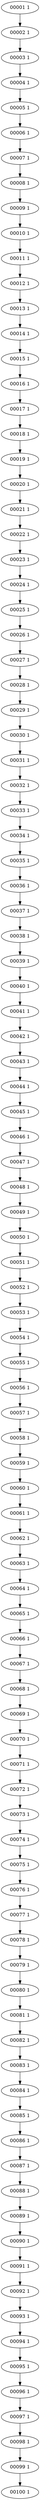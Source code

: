 digraph test_tree {
00001 [label=" 00001 1 "];00002 [label=" 00002 1 "];00001 -> 00002;
00002 [label=" 00002 1 "];00003 [label=" 00003 1 "];00002 -> 00003;
00003 [label=" 00003 1 "];00004 [label=" 00004 1 "];00003 -> 00004;
00004 [label=" 00004 1 "];00005 [label=" 00005 1 "];00004 -> 00005;
00005 [label=" 00005 1 "];00006 [label=" 00006 1 "];00005 -> 00006;
00006 [label=" 00006 1 "];00007 [label=" 00007 1 "];00006 -> 00007;
00007 [label=" 00007 1 "];00008 [label=" 00008 1 "];00007 -> 00008;
00008 [label=" 00008 1 "];00009 [label=" 00009 1 "];00008 -> 00009;
00009 [label=" 00009 1 "];00010 [label=" 00010 1 "];00009 -> 00010;
00010 [label=" 00010 1 "];00011 [label=" 00011 1 "];00010 -> 00011;
00011 [label=" 00011 1 "];00012 [label=" 00012 1 "];00011 -> 00012;
00012 [label=" 00012 1 "];00013 [label=" 00013 1 "];00012 -> 00013;
00013 [label=" 00013 1 "];00014 [label=" 00014 1 "];00013 -> 00014;
00014 [label=" 00014 1 "];00015 [label=" 00015 1 "];00014 -> 00015;
00015 [label=" 00015 1 "];00016 [label=" 00016 1 "];00015 -> 00016;
00016 [label=" 00016 1 "];00017 [label=" 00017 1 "];00016 -> 00017;
00017 [label=" 00017 1 "];00018 [label=" 00018 1 "];00017 -> 00018;
00018 [label=" 00018 1 "];00019 [label=" 00019 1 "];00018 -> 00019;
00019 [label=" 00019 1 "];00020 [label=" 00020 1 "];00019 -> 00020;
00020 [label=" 00020 1 "];00021 [label=" 00021 1 "];00020 -> 00021;
00021 [label=" 00021 1 "];00022 [label=" 00022 1 "];00021 -> 00022;
00022 [label=" 00022 1 "];00023 [label=" 00023 1 "];00022 -> 00023;
00023 [label=" 00023 1 "];00024 [label=" 00024 1 "];00023 -> 00024;
00024 [label=" 00024 1 "];00025 [label=" 00025 1 "];00024 -> 00025;
00025 [label=" 00025 1 "];00026 [label=" 00026 1 "];00025 -> 00026;
00026 [label=" 00026 1 "];00027 [label=" 00027 1 "];00026 -> 00027;
00027 [label=" 00027 1 "];00028 [label=" 00028 1 "];00027 -> 00028;
00028 [label=" 00028 1 "];00029 [label=" 00029 1 "];00028 -> 00029;
00029 [label=" 00029 1 "];00030 [label=" 00030 1 "];00029 -> 00030;
00030 [label=" 00030 1 "];00031 [label=" 00031 1 "];00030 -> 00031;
00031 [label=" 00031 1 "];00032 [label=" 00032 1 "];00031 -> 00032;
00032 [label=" 00032 1 "];00033 [label=" 00033 1 "];00032 -> 00033;
00033 [label=" 00033 1 "];00034 [label=" 00034 1 "];00033 -> 00034;
00034 [label=" 00034 1 "];00035 [label=" 00035 1 "];00034 -> 00035;
00035 [label=" 00035 1 "];00036 [label=" 00036 1 "];00035 -> 00036;
00036 [label=" 00036 1 "];00037 [label=" 00037 1 "];00036 -> 00037;
00037 [label=" 00037 1 "];00038 [label=" 00038 1 "];00037 -> 00038;
00038 [label=" 00038 1 "];00039 [label=" 00039 1 "];00038 -> 00039;
00039 [label=" 00039 1 "];00040 [label=" 00040 1 "];00039 -> 00040;
00040 [label=" 00040 1 "];00041 [label=" 00041 1 "];00040 -> 00041;
00041 [label=" 00041 1 "];00042 [label=" 00042 1 "];00041 -> 00042;
00042 [label=" 00042 1 "];00043 [label=" 00043 1 "];00042 -> 00043;
00043 [label=" 00043 1 "];00044 [label=" 00044 1 "];00043 -> 00044;
00044 [label=" 00044 1 "];00045 [label=" 00045 1 "];00044 -> 00045;
00045 [label=" 00045 1 "];00046 [label=" 00046 1 "];00045 -> 00046;
00046 [label=" 00046 1 "];00047 [label=" 00047 1 "];00046 -> 00047;
00047 [label=" 00047 1 "];00048 [label=" 00048 1 "];00047 -> 00048;
00048 [label=" 00048 1 "];00049 [label=" 00049 1 "];00048 -> 00049;
00049 [label=" 00049 1 "];00050 [label=" 00050 1 "];00049 -> 00050;
00050 [label=" 00050 1 "];00051 [label=" 00051 1 "];00050 -> 00051;
00051 [label=" 00051 1 "];00052 [label=" 00052 1 "];00051 -> 00052;
00052 [label=" 00052 1 "];00053 [label=" 00053 1 "];00052 -> 00053;
00053 [label=" 00053 1 "];00054 [label=" 00054 1 "];00053 -> 00054;
00054 [label=" 00054 1 "];00055 [label=" 00055 1 "];00054 -> 00055;
00055 [label=" 00055 1 "];00056 [label=" 00056 1 "];00055 -> 00056;
00056 [label=" 00056 1 "];00057 [label=" 00057 1 "];00056 -> 00057;
00057 [label=" 00057 1 "];00058 [label=" 00058 1 "];00057 -> 00058;
00058 [label=" 00058 1 "];00059 [label=" 00059 1 "];00058 -> 00059;
00059 [label=" 00059 1 "];00060 [label=" 00060 1 "];00059 -> 00060;
00060 [label=" 00060 1 "];00061 [label=" 00061 1 "];00060 -> 00061;
00061 [label=" 00061 1 "];00062 [label=" 00062 1 "];00061 -> 00062;
00062 [label=" 00062 1 "];00063 [label=" 00063 1 "];00062 -> 00063;
00063 [label=" 00063 1 "];00064 [label=" 00064 1 "];00063 -> 00064;
00064 [label=" 00064 1 "];00065 [label=" 00065 1 "];00064 -> 00065;
00065 [label=" 00065 1 "];00066 [label=" 00066 1 "];00065 -> 00066;
00066 [label=" 00066 1 "];00067 [label=" 00067 1 "];00066 -> 00067;
00067 [label=" 00067 1 "];00068 [label=" 00068 1 "];00067 -> 00068;
00068 [label=" 00068 1 "];00069 [label=" 00069 1 "];00068 -> 00069;
00069 [label=" 00069 1 "];00070 [label=" 00070 1 "];00069 -> 00070;
00070 [label=" 00070 1 "];00071 [label=" 00071 1 "];00070 -> 00071;
00071 [label=" 00071 1 "];00072 [label=" 00072 1 "];00071 -> 00072;
00072 [label=" 00072 1 "];00073 [label=" 00073 1 "];00072 -> 00073;
00073 [label=" 00073 1 "];00074 [label=" 00074 1 "];00073 -> 00074;
00074 [label=" 00074 1 "];00075 [label=" 00075 1 "];00074 -> 00075;
00075 [label=" 00075 1 "];00076 [label=" 00076 1 "];00075 -> 00076;
00076 [label=" 00076 1 "];00077 [label=" 00077 1 "];00076 -> 00077;
00077 [label=" 00077 1 "];00078 [label=" 00078 1 "];00077 -> 00078;
00078 [label=" 00078 1 "];00079 [label=" 00079 1 "];00078 -> 00079;
00079 [label=" 00079 1 "];00080 [label=" 00080 1 "];00079 -> 00080;
00080 [label=" 00080 1 "];00081 [label=" 00081 1 "];00080 -> 00081;
00081 [label=" 00081 1 "];00082 [label=" 00082 1 "];00081 -> 00082;
00082 [label=" 00082 1 "];00083 [label=" 00083 1 "];00082 -> 00083;
00083 [label=" 00083 1 "];00084 [label=" 00084 1 "];00083 -> 00084;
00084 [label=" 00084 1 "];00085 [label=" 00085 1 "];00084 -> 00085;
00085 [label=" 00085 1 "];00086 [label=" 00086 1 "];00085 -> 00086;
00086 [label=" 00086 1 "];00087 [label=" 00087 1 "];00086 -> 00087;
00087 [label=" 00087 1 "];00088 [label=" 00088 1 "];00087 -> 00088;
00088 [label=" 00088 1 "];00089 [label=" 00089 1 "];00088 -> 00089;
00089 [label=" 00089 1 "];00090 [label=" 00090 1 "];00089 -> 00090;
00090 [label=" 00090 1 "];00091 [label=" 00091 1 "];00090 -> 00091;
00091 [label=" 00091 1 "];00092 [label=" 00092 1 "];00091 -> 00092;
00092 [label=" 00092 1 "];00093 [label=" 00093 1 "];00092 -> 00093;
00093 [label=" 00093 1 "];00094 [label=" 00094 1 "];00093 -> 00094;
00094 [label=" 00094 1 "];00095 [label=" 00095 1 "];00094 -> 00095;
00095 [label=" 00095 1 "];00096 [label=" 00096 1 "];00095 -> 00096;
00096 [label=" 00096 1 "];00097 [label=" 00097 1 "];00096 -> 00097;
00097 [label=" 00097 1 "];00098 [label=" 00098 1 "];00097 -> 00098;
00098 [label=" 00098 1 "];00099 [label=" 00099 1 "];00098 -> 00099;
00099 [label=" 00099 1 "];00100 [label=" 00100 1 "];00099 -> 00100;
00100 [label=" 00100 1 "];}

